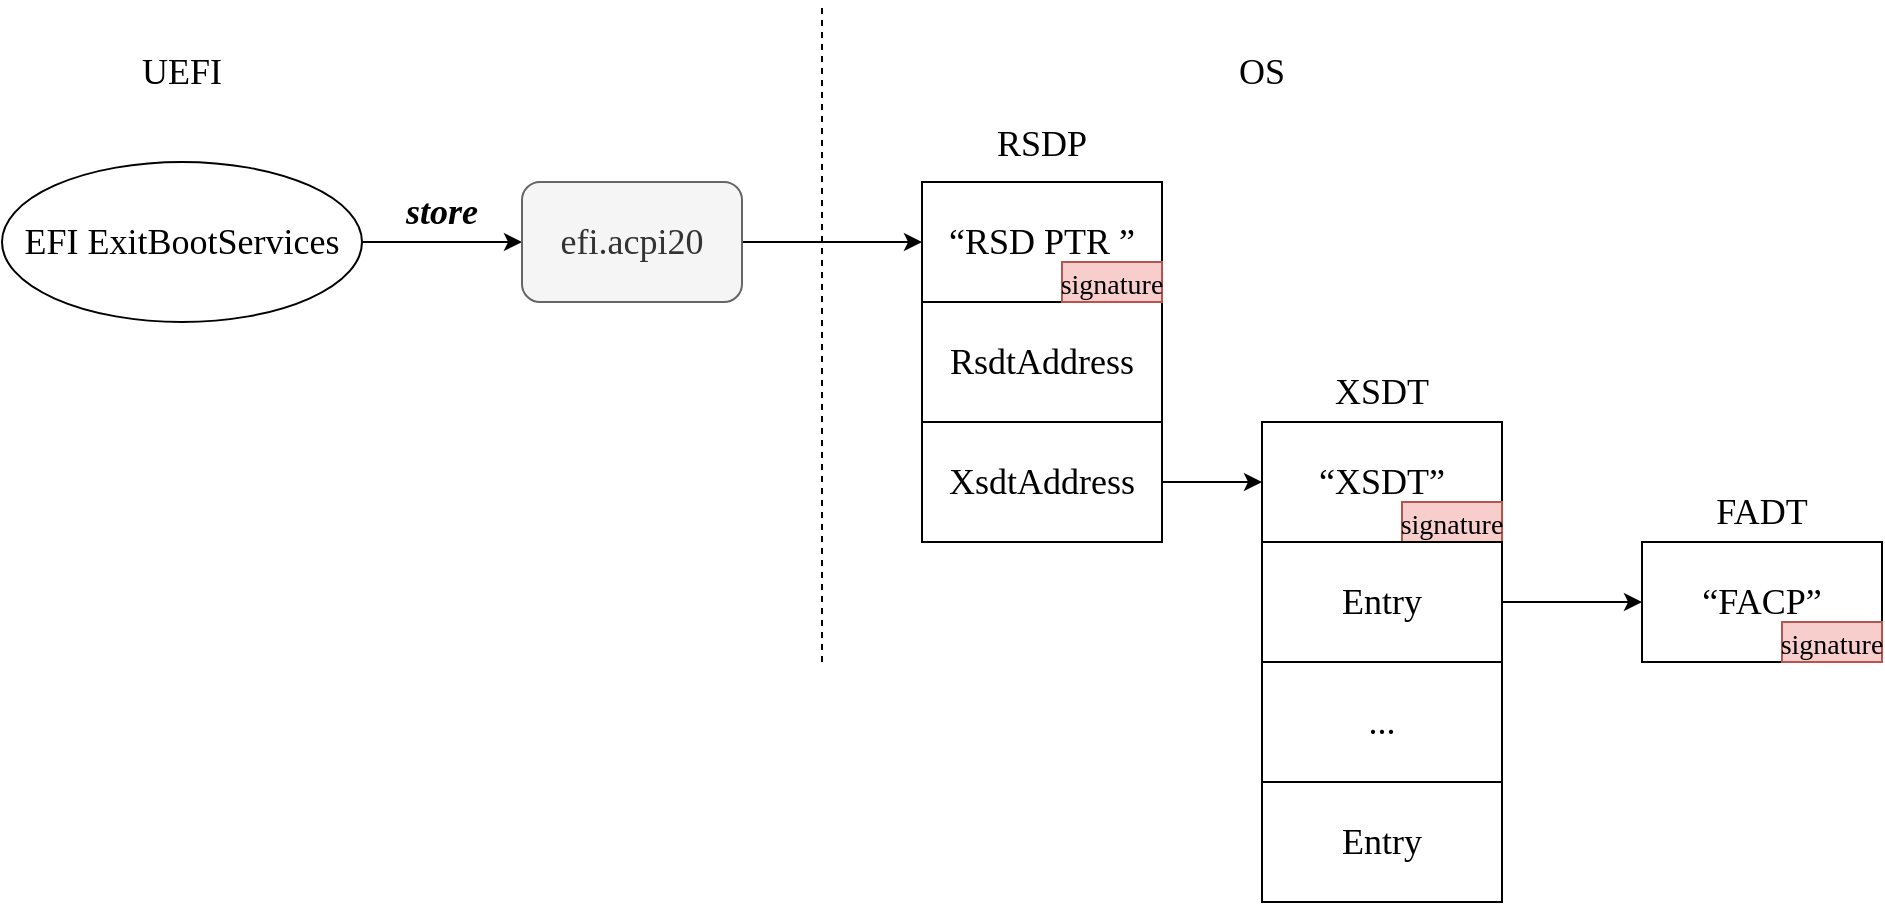<mxfile version="20.8.13" type="github">
  <diagram id="41C4VEPRjsq6FDbiID2Z" name="Page-1">
    <mxGraphModel dx="1376" dy="865" grid="1" gridSize="10" guides="1" tooltips="1" connect="1" arrows="1" fold="1" page="1" pageScale="1" pageWidth="827" pageHeight="1169" math="0" shadow="0">
      <root>
        <mxCell id="0" />
        <mxCell id="1" parent="0" />
        <mxCell id="wZ4_KN6wsAEONULcxw9X-5" style="edgeStyle=orthogonalEdgeStyle;rounded=0;orthogonalLoop=1;jettySize=auto;html=1;entryX=0;entryY=0.5;entryDx=0;entryDy=0;fontFamily=Comic Sans MS;fontSize=18;" edge="1" parent="1" source="wZ4_KN6wsAEONULcxw9X-1" target="wZ4_KN6wsAEONULcxw9X-4">
          <mxGeometry relative="1" as="geometry" />
        </mxCell>
        <mxCell id="wZ4_KN6wsAEONULcxw9X-1" value="&lt;font style=&quot;font-size: 18px;&quot; face=&quot;Comic Sans MS&quot;&gt;EFI ExitBootServices&lt;/font&gt;" style="ellipse;whiteSpace=wrap;html=1;" vertex="1" parent="1">
          <mxGeometry x="20" y="120" width="180" height="80" as="geometry" />
        </mxCell>
        <mxCell id="wZ4_KN6wsAEONULcxw9X-2" value="UEFI" style="text;html=1;strokeColor=none;fillColor=none;align=center;verticalAlign=middle;whiteSpace=wrap;rounded=0;fontSize=18;fontFamily=Comic Sans MS;" vertex="1" parent="1">
          <mxGeometry x="80" y="60" width="60" height="30" as="geometry" />
        </mxCell>
        <mxCell id="wZ4_KN6wsAEONULcxw9X-17" style="edgeStyle=orthogonalEdgeStyle;rounded=0;orthogonalLoop=1;jettySize=auto;html=1;entryX=0;entryY=0.5;entryDx=0;entryDy=0;fontFamily=Comic Sans MS;fontSize=18;" edge="1" parent="1" source="wZ4_KN6wsAEONULcxw9X-4" target="wZ4_KN6wsAEONULcxw9X-7">
          <mxGeometry relative="1" as="geometry" />
        </mxCell>
        <mxCell id="wZ4_KN6wsAEONULcxw9X-4" value="efi.acpi20" style="rounded=1;whiteSpace=wrap;html=1;fontFamily=Comic Sans MS;fontSize=18;fillColor=#f5f5f5;fontColor=#333333;strokeColor=#666666;" vertex="1" parent="1">
          <mxGeometry x="280" y="130" width="110" height="60" as="geometry" />
        </mxCell>
        <mxCell id="wZ4_KN6wsAEONULcxw9X-6" value="&lt;i&gt;&lt;b&gt;store&lt;/b&gt;&lt;/i&gt;" style="text;html=1;strokeColor=none;fillColor=none;align=center;verticalAlign=middle;whiteSpace=wrap;rounded=0;fontSize=18;fontFamily=Comic Sans MS;" vertex="1" parent="1">
          <mxGeometry x="210" y="130" width="60" height="30" as="geometry" />
        </mxCell>
        <mxCell id="wZ4_KN6wsAEONULcxw9X-9" value="" style="group" vertex="1" connectable="0" parent="1">
          <mxGeometry x="480" y="130" width="120" height="120" as="geometry" />
        </mxCell>
        <mxCell id="wZ4_KN6wsAEONULcxw9X-10" value="&lt;font style=&quot;font-size: 18px;&quot;&gt;RsdtAddress&lt;/font&gt;" style="rounded=0;whiteSpace=wrap;html=1;fontFamily=Comic Sans MS;fontSize=14;" vertex="1" parent="wZ4_KN6wsAEONULcxw9X-9">
          <mxGeometry y="60" width="120" height="60" as="geometry" />
        </mxCell>
        <mxCell id="wZ4_KN6wsAEONULcxw9X-19" value="" style="group" vertex="1" connectable="0" parent="wZ4_KN6wsAEONULcxw9X-9">
          <mxGeometry width="120" height="60" as="geometry" />
        </mxCell>
        <mxCell id="wZ4_KN6wsAEONULcxw9X-7" value="“RSD PTR ”" style="rounded=0;whiteSpace=wrap;html=1;fontFamily=Comic Sans MS;fontSize=18;" vertex="1" parent="wZ4_KN6wsAEONULcxw9X-19">
          <mxGeometry width="120" height="60" as="geometry" />
        </mxCell>
        <mxCell id="wZ4_KN6wsAEONULcxw9X-8" value="&lt;font style=&quot;font-size: 14px;&quot;&gt;signature&lt;/font&gt;" style="text;html=1;strokeColor=#b85450;fillColor=#f8cecc;align=center;verticalAlign=middle;whiteSpace=wrap;rounded=0;fontSize=18;fontFamily=Comic Sans MS;" vertex="1" parent="wZ4_KN6wsAEONULcxw9X-19">
          <mxGeometry x="70" y="40" width="50" height="20" as="geometry" />
        </mxCell>
        <mxCell id="wZ4_KN6wsAEONULcxw9X-26" style="edgeStyle=orthogonalEdgeStyle;rounded=0;orthogonalLoop=1;jettySize=auto;html=1;entryX=0;entryY=0.5;entryDx=0;entryDy=0;fontFamily=Comic Sans MS;fontSize=18;" edge="1" parent="1" source="wZ4_KN6wsAEONULcxw9X-15" target="wZ4_KN6wsAEONULcxw9X-21">
          <mxGeometry relative="1" as="geometry" />
        </mxCell>
        <mxCell id="wZ4_KN6wsAEONULcxw9X-15" value="&lt;font style=&quot;font-size: 18px;&quot;&gt;XsdtAddress&lt;/font&gt;" style="rounded=0;whiteSpace=wrap;html=1;fontFamily=Comic Sans MS;fontSize=14;" vertex="1" parent="1">
          <mxGeometry x="480" y="250" width="120" height="60" as="geometry" />
        </mxCell>
        <mxCell id="wZ4_KN6wsAEONULcxw9X-20" value="" style="group" vertex="1" connectable="0" parent="1">
          <mxGeometry x="650" y="250" width="120" height="60" as="geometry" />
        </mxCell>
        <mxCell id="wZ4_KN6wsAEONULcxw9X-21" value="“XSDT”" style="rounded=0;whiteSpace=wrap;html=1;fontFamily=Comic Sans MS;fontSize=18;" vertex="1" parent="wZ4_KN6wsAEONULcxw9X-20">
          <mxGeometry width="120" height="60" as="geometry" />
        </mxCell>
        <mxCell id="wZ4_KN6wsAEONULcxw9X-22" value="&lt;font style=&quot;font-size: 14px;&quot;&gt;signature&lt;/font&gt;" style="text;html=1;strokeColor=#b85450;fillColor=#f8cecc;align=center;verticalAlign=middle;whiteSpace=wrap;rounded=0;fontSize=18;fontFamily=Comic Sans MS;" vertex="1" parent="wZ4_KN6wsAEONULcxw9X-20">
          <mxGeometry x="70" y="40" width="50" height="20" as="geometry" />
        </mxCell>
        <mxCell id="wZ4_KN6wsAEONULcxw9X-38" style="edgeStyle=orthogonalEdgeStyle;rounded=0;orthogonalLoop=1;jettySize=auto;html=1;fontFamily=Comic Sans MS;fontSize=18;entryX=0;entryY=0.5;entryDx=0;entryDy=0;" edge="1" parent="1" source="wZ4_KN6wsAEONULcxw9X-23" target="wZ4_KN6wsAEONULcxw9X-32">
          <mxGeometry relative="1" as="geometry">
            <mxPoint x="873" y="420" as="targetPoint" />
          </mxGeometry>
        </mxCell>
        <mxCell id="wZ4_KN6wsAEONULcxw9X-23" value="&lt;font style=&quot;font-size: 18px;&quot;&gt;Entry&lt;/font&gt;" style="rounded=0;whiteSpace=wrap;html=1;fontFamily=Comic Sans MS;fontSize=14;" vertex="1" parent="1">
          <mxGeometry x="650" y="310" width="120" height="60" as="geometry" />
        </mxCell>
        <mxCell id="wZ4_KN6wsAEONULcxw9X-24" value="&lt;font style=&quot;font-size: 18px;&quot;&gt;...&lt;/font&gt;" style="rounded=0;whiteSpace=wrap;html=1;fontFamily=Comic Sans MS;fontSize=14;" vertex="1" parent="1">
          <mxGeometry x="650" y="370" width="120" height="60" as="geometry" />
        </mxCell>
        <mxCell id="wZ4_KN6wsAEONULcxw9X-25" value="&lt;font style=&quot;font-size: 18px;&quot;&gt;Entry&lt;/font&gt;" style="rounded=0;whiteSpace=wrap;html=1;fontFamily=Comic Sans MS;fontSize=14;" vertex="1" parent="1">
          <mxGeometry x="650" y="430" width="120" height="60" as="geometry" />
        </mxCell>
        <mxCell id="wZ4_KN6wsAEONULcxw9X-27" value="RSDP" style="text;html=1;strokeColor=none;fillColor=none;align=center;verticalAlign=middle;whiteSpace=wrap;rounded=0;fontSize=18;fontFamily=Comic Sans MS;" vertex="1" parent="1">
          <mxGeometry x="510" y="96" width="60" height="30" as="geometry" />
        </mxCell>
        <mxCell id="wZ4_KN6wsAEONULcxw9X-28" value="XSDT" style="text;html=1;strokeColor=none;fillColor=none;align=center;verticalAlign=middle;whiteSpace=wrap;rounded=0;fontSize=18;fontFamily=Comic Sans MS;" vertex="1" parent="1">
          <mxGeometry x="680" y="220" width="60" height="30" as="geometry" />
        </mxCell>
        <mxCell id="wZ4_KN6wsAEONULcxw9X-29" value="OS" style="text;html=1;strokeColor=none;fillColor=none;align=center;verticalAlign=middle;whiteSpace=wrap;rounded=0;fontSize=18;fontFamily=Comic Sans MS;" vertex="1" parent="1">
          <mxGeometry x="620" y="60" width="60" height="30" as="geometry" />
        </mxCell>
        <mxCell id="wZ4_KN6wsAEONULcxw9X-30" value="" style="endArrow=none;dashed=1;html=1;rounded=0;fontFamily=Comic Sans MS;fontSize=18;" edge="1" parent="1">
          <mxGeometry width="50" height="50" relative="1" as="geometry">
            <mxPoint x="430" y="370" as="sourcePoint" />
            <mxPoint x="430" y="40" as="targetPoint" />
          </mxGeometry>
        </mxCell>
        <mxCell id="wZ4_KN6wsAEONULcxw9X-31" value="" style="group" vertex="1" connectable="0" parent="1">
          <mxGeometry x="840" y="310" width="120" height="60" as="geometry" />
        </mxCell>
        <mxCell id="wZ4_KN6wsAEONULcxw9X-32" value="“FACP”" style="rounded=0;whiteSpace=wrap;html=1;fontFamily=Comic Sans MS;fontSize=18;" vertex="1" parent="wZ4_KN6wsAEONULcxw9X-31">
          <mxGeometry width="120" height="60" as="geometry" />
        </mxCell>
        <mxCell id="wZ4_KN6wsAEONULcxw9X-33" value="&lt;font style=&quot;font-size: 14px;&quot;&gt;signature&lt;/font&gt;" style="text;html=1;strokeColor=#b85450;fillColor=#f8cecc;align=center;verticalAlign=middle;whiteSpace=wrap;rounded=0;fontSize=18;fontFamily=Comic Sans MS;" vertex="1" parent="wZ4_KN6wsAEONULcxw9X-31">
          <mxGeometry x="70" y="40" width="50" height="20" as="geometry" />
        </mxCell>
        <mxCell id="wZ4_KN6wsAEONULcxw9X-34" value="FADT" style="text;html=1;strokeColor=none;fillColor=none;align=center;verticalAlign=middle;whiteSpace=wrap;rounded=0;fontSize=18;fontFamily=Comic Sans MS;" vertex="1" parent="1">
          <mxGeometry x="870" y="280" width="60" height="30" as="geometry" />
        </mxCell>
      </root>
    </mxGraphModel>
  </diagram>
</mxfile>
